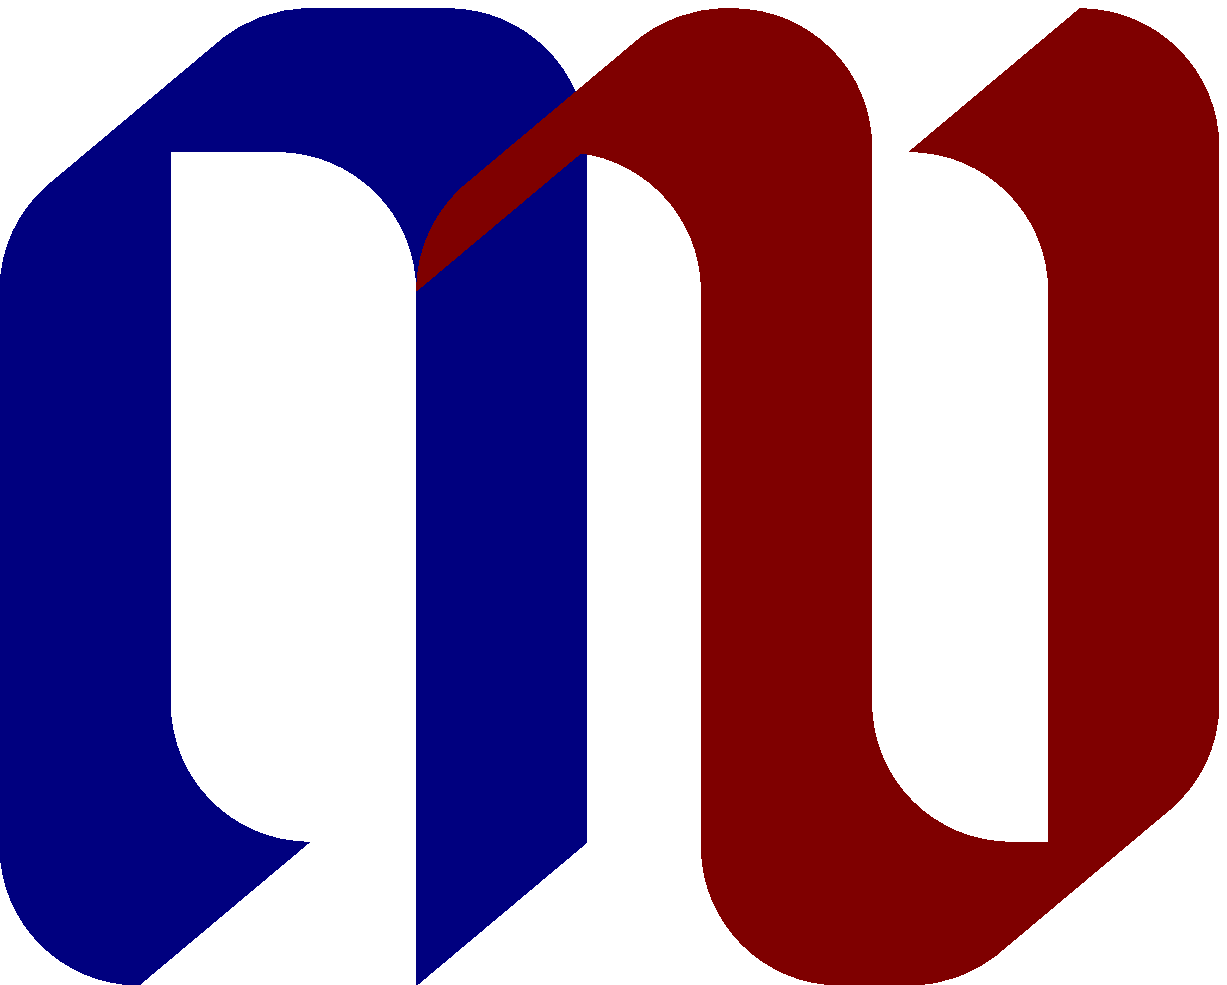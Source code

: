 beginfig(0);
width:=80;
rotation:=40;

pen calligraphicpen ;
calligraphicpen := makepen ((0, 0)--(width,0 ) rotated rotation) ;

z0 = (x1+50, 0);
z1 = (0, y0+50);
z2 = (x1, y1+200);
z3 = (x2+50, y2+50);
z4 = (x3 + 50, y3);
z5 = (x4 + 50, y4-50);
z6 = (x5, y0);

pickup calligraphicpen;
draw z0{left}..z1--z2{up}..z3--z4{right}..z5--z6 withcolor 0.5blue;
z7 = (x5, y5);
z8= (x7+50, y4);
z9= (x8+2.5, y8);
z10= (x9+50, y9-50);
z11= (x10, y0+50 );
z12 =(x11+50, y0);
z13=(x12+25, y12);
z14=(x13+50, y13+ 50);
z15=(x14, y14+ 200);
z16=(x15-50, y4);
draw z7{up}..z8--z9{right}..z10--z11{down}..z12--z13{right}..z14--z15{up}..z16 withcolor 0.5red;

endfig;
end
